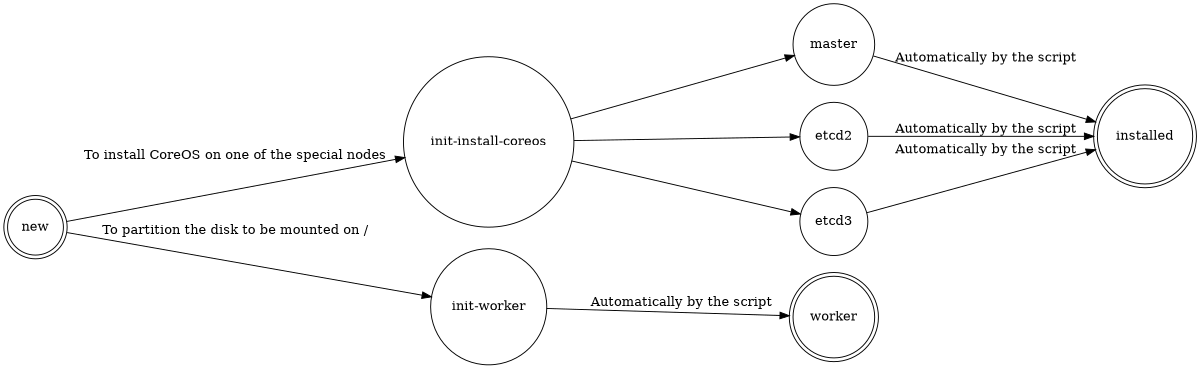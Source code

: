 digraph finite_state_machine {
	rankdir=LR;
	size="8,5"
	node [shape = doublecircle]; new installed worker;
	node [shape = circle];
	new -> "init-install-coreos" [ label = "To install CoreOS on one of the special nodes" ];
	"init-install-coreos" -> master [ label = "" ];
  "init-install-coreos" -> etcd2 [ label = "" ];
  "init-install-coreos" -> etcd3 [ label = "" ];
  master -> installed [ label = "Automatically by the script" ];
  etcd2 -> installed [ label = "Automatically by the script" ];
  etcd3 -> installed [ label = "Automatically by the script" ];
  new -> "init-worker" [ label = "To partition the disk to be mounted on /" ];
  "init-worker" -> worker [ label = "Automatically by the script" ];
}
